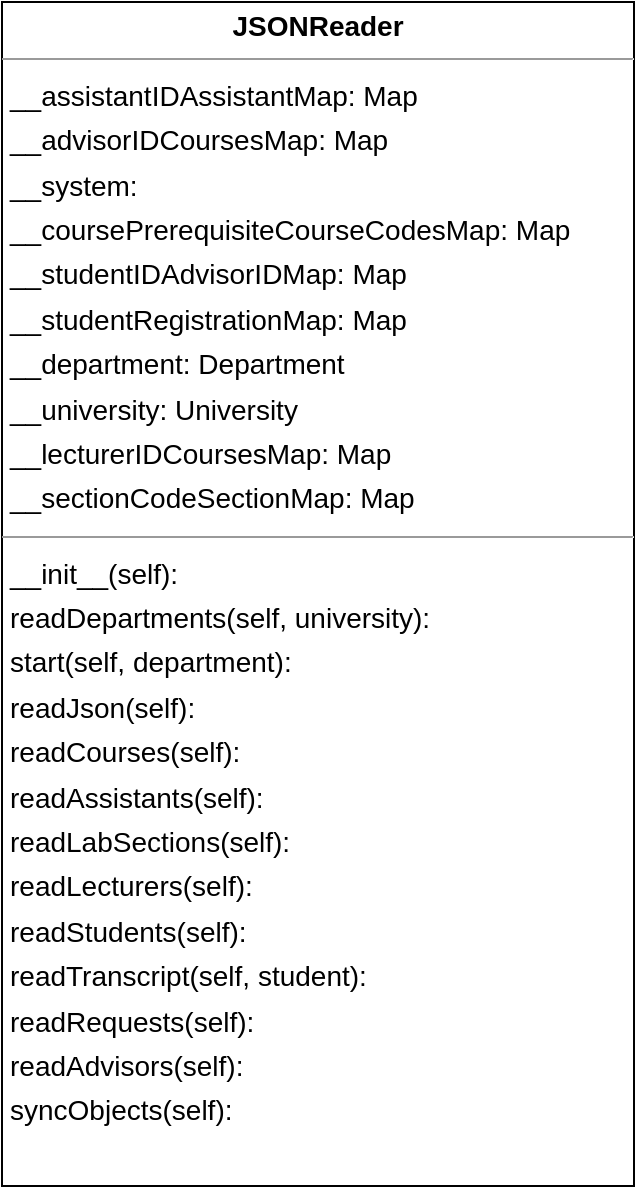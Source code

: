 <mxfile version="22.1.16" type="device">
  <diagram id="5oGkNTix7LAoe45Dg-lP" name="Sayfa -1">
    <mxGraphModel dx="922" dy="651" grid="1" gridSize="10" guides="1" tooltips="1" connect="1" arrows="1" fold="1" page="0" pageScale="1" pageWidth="827" pageHeight="1169" background="none" math="0" shadow="0">
      <root>
        <mxCell id="0" />
        <mxCell id="1" parent="0" />
        <mxCell id="node0" value="&lt;p style=&quot;margin:0px;margin-top:4px;text-align:center;&quot;&gt;&lt;b&gt;JSONReader&lt;/b&gt;&lt;/p&gt;&lt;hr size=&quot;1&quot;&gt;&lt;p style=&quot;margin:0 0 0 4px;line-height:1.6;&quot;&gt; __assistantIDAssistantMap: Map&lt;br&gt; __advisorIDCoursesMap: Map&lt;br&gt; __system: &lt;br&gt; __coursePrerequisiteCourseCodesMap: Map&lt;br&gt; __studentIDAdvisorIDMap: Map&lt;br&gt; __studentRegistrationMap: Map&lt;br&gt; __department: Department&lt;br&gt; __university: University&lt;br&gt; __lecturerIDCoursesMap: Map&lt;br&gt; __sectionCodeSectionMap: Map&lt;/p&gt;&lt;hr size=&quot;1&quot;&gt;&lt;p style=&quot;margin:0 0 0 4px;line-height:1.6;&quot;&gt; __init__(self): &lt;br&gt; readDepartments(self, university): &lt;br&gt; start(self, department): &lt;br&gt; readJson(self): &lt;br&gt; readCourses(self): &lt;br&gt; readAssistants(self): &lt;br&gt; readLabSections(self): &lt;br&gt; readLecturers(self): &lt;br&gt; readStudents(self): &lt;br&gt; readTranscript(self, student): &lt;br&gt; readRequests(self): &lt;br&gt; readAdvisors(self): &lt;br&gt; syncObjects(self): &lt;/p&gt;" style="verticalAlign=top;align=left;overflow=fill;fontSize=14;fontFamily=Helvetica;html=1;rounded=0;shadow=0;comic=0;labelBackgroundColor=none;strokeWidth=1;" parent="1" vertex="1">
          <mxGeometry x="-157" y="226" width="316" height="592" as="geometry" />
        </mxCell>
      </root>
    </mxGraphModel>
  </diagram>
</mxfile>

